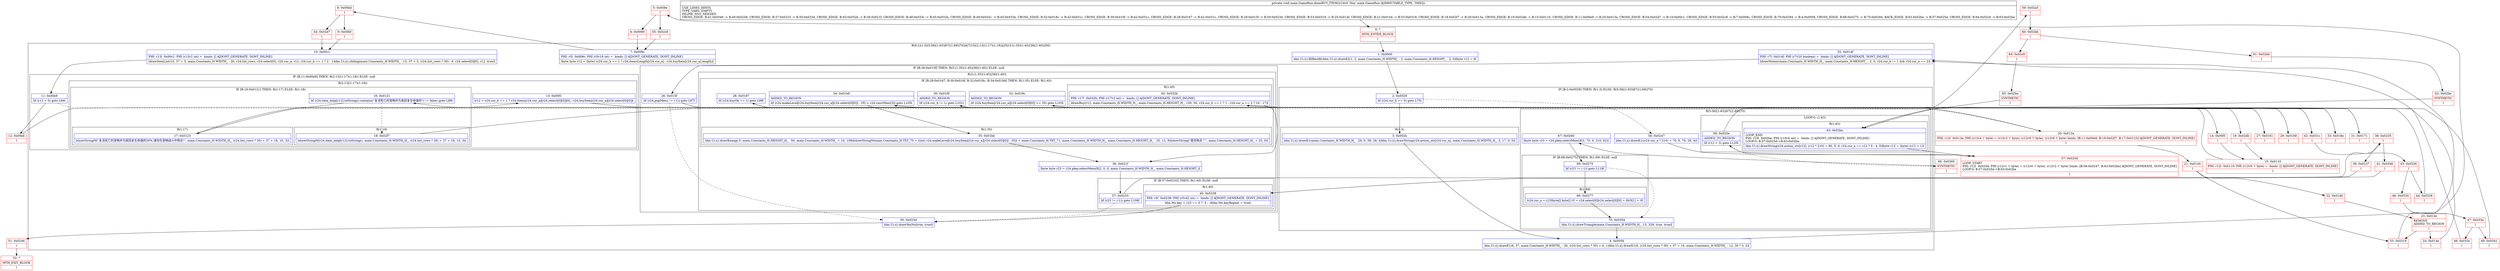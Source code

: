 digraph "CFG formain.GameRun.drawBUY_ITEM()V" {
subgraph cluster_Region_243330034 {
label = "R(9:1|(1:3)(5:56|(1:63)|67|(1:69)|70)|4|7|10|(2:13|(1:17)(1:18))|25|(3:(1:35)(1:45)|36|(1:40))|50)";
node [shape=record,color=blue];
Node_1 [shape=record,label="{1\:\ 0x0000|ldm.Ui.i().fillRectB()ldm.Ui.i().drawK2(1, 2, main.Constants_H.WIDTH_ \- 2, main.Constants_H.HEIGHT_ \- 2, 0)lbyte r12 = 0l}"];
subgraph cluster_IfRegion_1188864768 {
label = "IF [B:2:0x0029] THEN: R(1:3) ELSE: R(5:56|(1:63)|67|(1:69)|70)";
node [shape=record,color=blue];
Node_2 [shape=record,label="{2\:\ 0x0029|lif (r24.cur_b == 0) goto L75l}"];
subgraph cluster_Region_817567284 {
label = "R(1:3)";
node [shape=record,color=blue];
Node_3 [shape=record,label="{3\:\ 0x002b|ldm.Ui.i().drawK1(main.Constants_H.WIDTH_H_ \- 29, 6, 58, 28, 4)ldm.Ui.i().drawString(r24.action_str[r24.cur_a], main.Constants_H.WIDTH_H_, 5, 17, 0, 0)l}"];
}
subgraph cluster_Region_543355004 {
label = "R(5:56|(1:63)|67|(1:69)|70)";
node [shape=record,color=blue];
Node_56 [shape=record,label="{56\:\ 0x0247|ldm.Ui.i().drawK1((r24.cur_a * 210) + 70, 6, 70, 28, 4)l}"];
subgraph cluster_LoopRegion_588168872 {
label = "LOOP:0: (1:63)";
node [shape=record,color=blue];
Node_58 [shape=record,label="{58\:\ 0x025e|ADDED_TO_REGION\l|lif (r12 \< 3) goto L120l}"];
subgraph cluster_Region_983349888 {
label = "R(1:63)";
node [shape=record,color=blue];
Node_63 [shape=record,label="{63\:\ 0x02be|LOOP_END\lPHI: r10l  0x02be: PHI (r10v6 int) =  binds: [] A[DONT_GENERATE, DONT_INLINE]\lLOOP:0: B:57:0x025d\-\>B:63:0x02be\l|ldm.Ui.i().drawString(r24.action_str[r12], (r12 * 210) + 80, 5, 0, r24.cur_a == r12 ? 0 : 4, 0)lbyte r12 = (byte) (r12 + 1)l}"];
}
}
Node_67 [shape=record,label="{67\:\ 0x0260|lbyte byte r23 = r24.pkey.selectMenuX(3, 70, 0, 210, 62)l}"];
subgraph cluster_IfRegion_699683065 {
label = "IF [B:68:0x0275] THEN: R(1:69) ELSE: null";
node [shape=record,color=blue];
Node_68 [shape=record,label="{68\:\ 0x0275|lif (r23 != (\-1)) goto L118l}"];
subgraph cluster_Region_1990436853 {
label = "R(1:69)";
node [shape=record,color=blue];
Node_69 [shape=record,label="{69\:\ 0x0277|lr24.cur_a = r23lbyte[] byte[] r5 = r24.select[0]lr24.select[0][0] = 0lr5[1] = 0l}"];
}
}
Node_70 [shape=record,label="{70\:\ 0x0294|ldm.Ui.i().drawTriangle(main.Constants_H.WIDTH_H_, 15, 329, true, true)l}"];
}
}
Node_4 [shape=record,label="{4\:\ 0x0056|ldm.Ui.i().drawK1(6, 37, main.Constants_H.WIDTH_ \- 26, (r24.list_rows * 30) + 6, 1)ldm.Ui.i().drawK1(6, (r24.list_rows * 30) + 37 + 16, main.Constants_H.WIDTH_ \- 12, 30 * 3, 2)l}"];
Node_7 [shape=record,label="{7\:\ 0x009c|PHI: r5l  0x009c: PHI (r5v18 int) =  binds: [] A[DONT_GENERATE, DONT_INLINE]\l|lbyte byte r12 = (byte) (r24.cur_b == 1 ? r24.itemsLength[r24.cur_a] : r24.buyItem[r24.cur_a].length)l}"];
Node_10 [shape=record,label="{10\:\ 0x00c1|PHI: r13l  0x00c1: PHI (r13v2 int) =  binds: [] A[DONT_GENERATE, DONT_INLINE]\l|ldrawItemList(10, 37 + 3, main.Constants_H.WIDTH_ \- 26, r24.list_rows, r24.select[0], r24.cur_a, r12, r24.cur_b == 1 ? 2 : 1)ldm.Ui.i().sliding(main.Constants_H.WIDTH_ \- 15, 37 + 5, (r24.list_rows * 30) \- 6, r24.select[0][0], r12, true)l}"];
subgraph cluster_IfRegion_400054554 {
label = "IF [B:11:0x00e9] THEN: R(2:13|(1:17)(1:18)) ELSE: null";
node [shape=record,color=blue];
Node_11 [shape=record,label="{11\:\ 0x00e9|lif (r12 \> 0) goto L84l}"];
subgraph cluster_Region_537832567 {
label = "R(2:13|(1:17)(1:18))";
node [shape=record,color=blue];
Node_13 [shape=record,label="{13\:\ 0x00f1|lr12 = r24.cur_b == 1 ? r24.items[r24.cur_a][r24.select[0][0]][0] : r24.buyItem[r24.cur_a][r24.select[0][0]]l}"];
subgraph cluster_IfRegion_2006413558 {
label = "IF [B:16:0x0121] THEN: R(1:17) ELSE: R(1:18)";
node [shape=record,color=blue];
Node_16 [shape=record,label="{16\:\ 0x0121|lif (r24.item_help[r12].toString().contains(\"复活死亡的宠物并为其回复生命值的\") != false) goto L89l}"];
subgraph cluster_Region_1890234381 {
label = "R(1:17)";
node [shape=record,color=blue];
Node_17 [shape=record,label="{17\:\ 0x0123|lshowStringM(\"复活死亡的宠物并为其回复生命值的30%,请勿在宠物战斗中购买!\", main.Constants_H.WIDTH_H_, (r24.list_rows * 30) + 37 + 18, 10, 3)l}"];
}
subgraph cluster_Region_581900135 {
label = "R(1:18)";
node [shape=record,color=blue];
Node_18 [shape=record,label="{18\:\ 0x02f7|lshowStringM(r24.item_help[r12].toString(), main.Constants_H.WIDTH_H_, (r24.list_rows * 30) + 37 + 18, 10, 3)l}"];
}
}
}
}
Node_25 [shape=record,label="{25\:\ 0x014f|PHI: r7l  0x014f: PHI (r7v20 boolean) =  binds: [] A[DONT_GENERATE, DONT_INLINE]\l|ldrawMoney(main.Constants_H.WIDTH_H_, main.Constants_H.HEIGHT_ \- 2, 0, r24.cur_b != 1 && r24.cur_a == 2)l}"];
subgraph cluster_IfRegion_1817272836 {
label = "IF [B:26:0x015f] THEN: R(3:(1:35)(1:45)|36|(1:40)) ELSE: null";
node [shape=record,color=blue];
Node_26 [shape=record,label="{26\:\ 0x015f|lif (r24.popMenu != (\-1)) goto L97l}"];
subgraph cluster_Region_2003475105 {
label = "R(3:(1:35)(1:45)|36|(1:40))";
node [shape=record,color=blue];
subgraph cluster_IfRegion_1337333805 {
label = "IF [B:28:0x0167, B:30:0x016f, B:32:0x018c, B:34:0x01b9] THEN: R(1:35) ELSE: R(1:45)";
node [shape=record,color=blue];
Node_28 [shape=record,label="{28\:\ 0x0167|lif (r24.buyOk == 1) goto L99l}"];
Node_30 [shape=record,label="{30\:\ 0x016f|ADDED_TO_REGION\l|lif (r24.cur_b != 1) goto L101l}"];
Node_32 [shape=record,label="{32\:\ 0x018c|ADDED_TO_REGION\l|lif (r24.buyItem[r24.cur_a][r24.select[0][0]] \>= 35) goto L103l}"];
Node_34 [shape=record,label="{34\:\ 0x01b9|ADDED_TO_REGION\l|lif (r24.makeLevel[r24.buyItem[r24.cur_a][r24.select[0][0]] \- 35] \> r24.rmsOther[3]) goto L105l}"];
subgraph cluster_Region_668253529 {
label = "R(1:35)";
node [shape=record,color=blue];
Node_35 [shape=record,label="{35\:\ 0x01bb|ldm.Ui.i().drawKuang(\-5, main.Constants_H.HEIGHT_H_ \- 50, main.Constants_H.WIDTH_ + 10, 108)lshowStringM(main.Constants_H.TXT_70 + ((int) r24.makeLevel[r24.buyItem[r24.cur_a][r24.select[0][0]] \- 35]) + main.Constants_H.TXT_71, main.Constants_H.WIDTH_H_, main.Constants_H.HEIGHT_H_ \- 25, 12, 9)lshowString(\"是否购买？\", main.Constants_H.HEIGHT_H_ + 25, 0)l}"];
}
subgraph cluster_Region_476115072 {
label = "R(1:45)";
node [shape=record,color=blue];
Node_45 [shape=record,label="{45\:\ 0x032b|PHI: r17l  0x032b: PHI (r17v2 int) =  binds: [] A[DONT_GENERATE, DONT_INLINE]\l|ldrawBuy(r12, main.Constants_H.WIDTH_H_, main.Constants_H.HEIGHT_H_, 150, 50, r24.cur_b == 1 ? 1 : r24.cur_a == 2 ? 16 : 17)l}"];
}
}
Node_36 [shape=record,label="{36\:\ 0x021f|lbyte byte r23 = r24.pkey.selectMenuX(2, 0, 0, main.Constants_H.WIDTH_H_, main.Constants_H.HEIGHT_)l}"];
subgraph cluster_IfRegion_1813348412 {
label = "IF [B:37:0x0233] THEN: R(1:40) ELSE: null";
node [shape=record,color=blue];
Node_37 [shape=record,label="{37\:\ 0x0233|lif (r23 != (\-1)) goto L108l}"];
subgraph cluster_Region_541674888 {
label = "R(1:40)";
node [shape=record,color=blue];
Node_40 [shape=record,label="{40\:\ 0x0238|PHI: r5l  0x0238: PHI (r5v42 int) =  binds: [] A[DONT_GENERATE, DONT_INLINE]\l|ldm.Ms.key = r23 == 0 ? \-3 : \-4ldm.Ms.keyRepeat = truel}"];
}
}
}
}
Node_50 [shape=record,label="{50\:\ 0x023d|ldm.Ui.i().drawYesNo(true, true)l}"];
}
Node_0 [shape=record,color=red,label="{0\:\ ?|MTH_ENTER_BLOCK\l|l}"];
Node_5 [shape=record,color=red,label="{5\:\ 0x008e|l}"];
Node_6 [shape=record,color=red,label="{6\:\ 0x0090|l}"];
Node_8 [shape=record,color=red,label="{8\:\ 0x00bd|l}"];
Node_9 [shape=record,color=red,label="{9\:\ 0x00bf|l}"];
Node_12 [shape=record,color=red,label="{12\:\ 0x00eb|l}"];
Node_14 [shape=record,color=red,label="{14\:\ 0x00f3|l}"];
Node_15 [shape=record,color=red,label="{15\:\ 0x0110|PHI: r12l  0x0110: PHI (r12v6 'i' byte) =  binds: [] A[DONT_GENERATE, DONT_INLINE]\l|l}"];
Node_19 [shape=record,color=red,label="{19\:\ 0x02db|l}"];
Node_20 [shape=record,color=red,label="{20\:\ 0x013a|PHI: r12l  0x013a: PHI (r12v4 'i' byte) = (r12v3 'i' byte), (r12v6 'i' byte), (r12v6 'i' byte) binds: [B:11:0x00e9, B:18:0x02f7, B:17:0x0123] A[DONT_GENERATE, DONT_INLINE]\l|l}"];
Node_21 [shape=record,color=red,label="{21\:\ 0x0144|l}"];
Node_22 [shape=record,color=red,label="{22\:\ 0x0146|l}"];
Node_23 [shape=record,color=red,label="{23\:\ 0x014c|REMOVE\lADDED_TO_REGION\l|l}"];
Node_24 [shape=record,color=red,label="{24\:\ 0x014e|l}"];
Node_27 [shape=record,color=red,label="{27\:\ 0x0161|l}"];
Node_29 [shape=record,color=red,label="{29\:\ 0x0169|l}"];
Node_31 [shape=record,color=red,label="{31\:\ 0x0171|l}"];
Node_33 [shape=record,color=red,label="{33\:\ 0x018e|l}"];
Node_38 [shape=record,color=red,label="{38\:\ 0x0235|l}"];
Node_39 [shape=record,color=red,label="{39\:\ 0x0237|l}"];
Node_41 [shape=record,color=red,label="{41\:\ 0x0346|l}"];
Node_42 [shape=record,color=red,label="{42\:\ 0x031c|l}"];
Node_43 [shape=record,color=red,label="{43\:\ 0x0326|l}"];
Node_44 [shape=record,color=red,label="{44\:\ 0x0328|l}"];
Node_46 [shape=record,color=red,label="{46\:\ 0x0334|l}"];
Node_47 [shape=record,color=red,label="{47\:\ 0x033a|l}"];
Node_48 [shape=record,color=red,label="{48\:\ 0x033c|l}"];
Node_49 [shape=record,color=red,label="{49\:\ 0x0341|l}"];
Node_51 [shape=record,color=red,label="{51\:\ 0x0246|l}"];
Node_52 [shape=record,color=red,label="{52\:\ ?|MTH_EXIT_BLOCK\l|l}"];
Node_53 [shape=record,color=red,label="{53\:\ 0x0319|l}"];
Node_54 [shape=record,color=red,label="{54\:\ 0x02d7|l}"];
Node_55 [shape=record,color=red,label="{55\:\ 0x02c8|l}"];
Node_57 [shape=record,color=red,label="{57\:\ 0x025d|LOOP_START\lPHI: r12l  0x025d: PHI (r12v1 'i' byte) = (r12v0 'i' byte), (r12v2 'i' byte) binds: [B:56:0x0247, B:63:0x02be] A[DONT_GENERATE, DONT_INLINE]\lLOOP:0: B:57:0x025d\-\>B:63:0x02be\l|l}"];
Node_59 [shape=record,color=red,label="{59\:\ 0x02a5|l}"];
Node_60 [shape=record,color=red,label="{60\:\ 0x02bb|l}"];
Node_61 [shape=record,color=red,label="{61\:\ 0x02bd|l}"];
Node_62 [shape=record,color=red,label="{62\:\ 0x02be|SYNTHETIC\l|l}"];
Node_64 [shape=record,color=red,label="{64\:\ 0x02c6|l}"];
Node_65 [shape=record,color=red,label="{65\:\ 0x02be|SYNTHETIC\l|l}"];
Node_66 [shape=record,color=red,label="{66\:\ 0x0260|SYNTHETIC\l|l}"];
MethodNode[shape=record,label="{private void main.GameRun.drawBUY_ITEM((r24v0 'this' main.GameRun A[IMMUTABLE_TYPE, THIS]))  | USE_LINES_HINTS\lTYPE_VARS: EMPTY\lINLINE_NOT_NEEDED\lCROSS_EDGE: B:41:0x0346 \-\> B:40:0x0238, CROSS_EDGE: B:37:0x0233 \-\> B:50:0x023d, CROSS_EDGE: B:45:0x032b \-\> B:36:0x021f, CROSS_EDGE: B:48:0x033c \-\> B:45:0x032b, CROSS_EDGE: B:49:0x0341 \-\> B:45:0x032b, CROSS_EDGE: B:32:0x018c \-\> B:42:0x031c, CROSS_EDGE: B:30:0x016f \-\> B:42:0x031c, CROSS_EDGE: B:28:0x0167 \-\> B:42:0x031c, CROSS_EDGE: B:26:0x015f \-\> B:50:0x023d, CROSS_EDGE: B:53:0x0319 \-\> B:25:0x014f, CROSS_EDGE: B:21:0x0144 \-\> B:53:0x0319, CROSS_EDGE: B:18:0x02f7 \-\> B:20:0x013a, CROSS_EDGE: B:19:0x02db \-\> B:15:0x0110, CROSS_EDGE: B:11:0x00e9 \-\> B:20:0x013a, CROSS_EDGE: B:54:0x02d7 \-\> B:10:0x00c1, CROSS_EDGE: B:55:0x02c8 \-\> B:7:0x009c, CROSS_EDGE: B:70:0x0294 \-\> B:4:0x0056, CROSS_EDGE: B:68:0x0275 \-\> B:70:0x0294, BACK_EDGE: B:63:0x02be \-\> B:57:0x025d, CROSS_EDGE: B:64:0x02c6 \-\> B:63:0x02be\l}"];
MethodNode -> Node_0;
Node_1 -> Node_2;
Node_2 -> Node_3;
Node_2 -> Node_56[style=dashed];
Node_3 -> Node_4;
Node_56 -> Node_57;
Node_58 -> Node_59;
Node_58 -> Node_66[style=dashed];
Node_63 -> Node_57;
Node_67 -> Node_68;
Node_68 -> Node_69;
Node_68 -> Node_70[style=dashed];
Node_69 -> Node_70;
Node_70 -> Node_4;
Node_4 -> Node_5;
Node_7 -> Node_8;
Node_10 -> Node_11;
Node_11 -> Node_12;
Node_11 -> Node_20[style=dashed];
Node_13 -> Node_14;
Node_13 -> Node_19;
Node_16 -> Node_17;
Node_16 -> Node_18[style=dashed];
Node_17 -> Node_20;
Node_18 -> Node_20;
Node_25 -> Node_26;
Node_26 -> Node_27;
Node_26 -> Node_50[style=dashed];
Node_28 -> Node_29;
Node_28 -> Node_42[style=dashed];
Node_30 -> Node_31;
Node_30 -> Node_42[style=dashed];
Node_32 -> Node_33;
Node_32 -> Node_42[style=dashed];
Node_34 -> Node_35;
Node_34 -> Node_42[style=dashed];
Node_35 -> Node_36;
Node_45 -> Node_36;
Node_36 -> Node_37;
Node_37 -> Node_38;
Node_37 -> Node_50[style=dashed];
Node_40 -> Node_50;
Node_50 -> Node_51;
Node_0 -> Node_1;
Node_5 -> Node_6;
Node_5 -> Node_55;
Node_6 -> Node_7;
Node_8 -> Node_9;
Node_8 -> Node_54;
Node_9 -> Node_10;
Node_12 -> Node_13;
Node_14 -> Node_15;
Node_15 -> Node_16;
Node_19 -> Node_15;
Node_20 -> Node_21;
Node_21 -> Node_22;
Node_21 -> Node_53;
Node_22 -> Node_23;
Node_23 -> Node_24;
Node_23 -> Node_53;
Node_24 -> Node_25;
Node_27 -> Node_28;
Node_29 -> Node_30;
Node_31 -> Node_32;
Node_33 -> Node_34;
Node_38 -> Node_39;
Node_38 -> Node_41;
Node_39 -> Node_40;
Node_41 -> Node_40;
Node_42 -> Node_43;
Node_43 -> Node_44;
Node_43 -> Node_46;
Node_44 -> Node_45;
Node_46 -> Node_47;
Node_47 -> Node_48;
Node_47 -> Node_49;
Node_48 -> Node_45;
Node_49 -> Node_45;
Node_51 -> Node_52;
Node_53 -> Node_25;
Node_54 -> Node_10;
Node_55 -> Node_7;
Node_57 -> Node_58;
Node_59 -> Node_60;
Node_60 -> Node_61;
Node_60 -> Node_64;
Node_61 -> Node_62;
Node_62 -> Node_63;
Node_64 -> Node_65;
Node_65 -> Node_63;
Node_66 -> Node_67;
}


